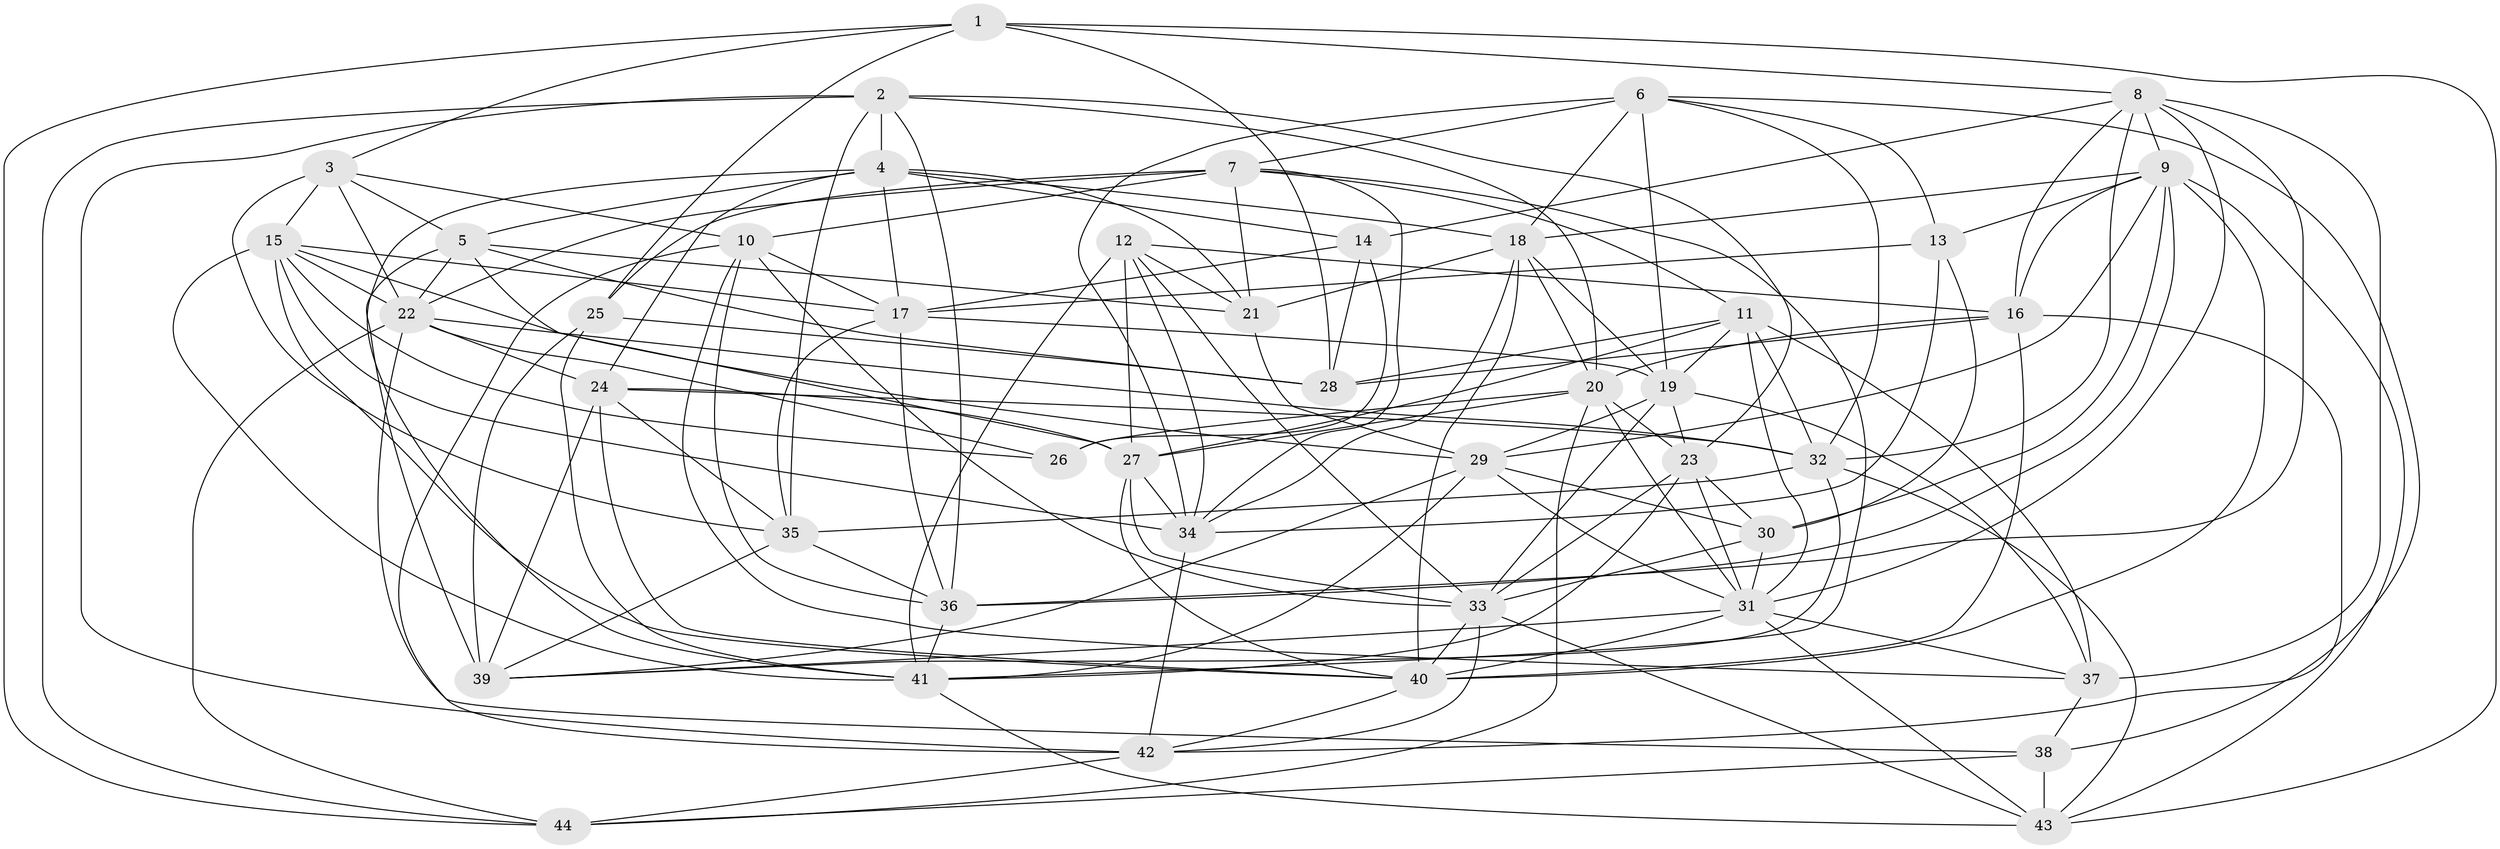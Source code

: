 // original degree distribution, {4: 1.0}
// Generated by graph-tools (version 1.1) at 2025/38/03/04/25 23:38:14]
// undirected, 44 vertices, 157 edges
graph export_dot {
  node [color=gray90,style=filled];
  1;
  2;
  3;
  4;
  5;
  6;
  7;
  8;
  9;
  10;
  11;
  12;
  13;
  14;
  15;
  16;
  17;
  18;
  19;
  20;
  21;
  22;
  23;
  24;
  25;
  26;
  27;
  28;
  29;
  30;
  31;
  32;
  33;
  34;
  35;
  36;
  37;
  38;
  39;
  40;
  41;
  42;
  43;
  44;
  1 -- 3 [weight=1.0];
  1 -- 8 [weight=1.0];
  1 -- 25 [weight=1.0];
  1 -- 28 [weight=1.0];
  1 -- 43 [weight=1.0];
  1 -- 44 [weight=1.0];
  2 -- 4 [weight=2.0];
  2 -- 20 [weight=1.0];
  2 -- 23 [weight=1.0];
  2 -- 35 [weight=1.0];
  2 -- 36 [weight=1.0];
  2 -- 42 [weight=1.0];
  2 -- 44 [weight=1.0];
  3 -- 5 [weight=1.0];
  3 -- 10 [weight=1.0];
  3 -- 15 [weight=1.0];
  3 -- 22 [weight=2.0];
  3 -- 35 [weight=2.0];
  4 -- 5 [weight=1.0];
  4 -- 14 [weight=1.0];
  4 -- 17 [weight=1.0];
  4 -- 18 [weight=1.0];
  4 -- 21 [weight=1.0];
  4 -- 24 [weight=2.0];
  4 -- 41 [weight=1.0];
  5 -- 21 [weight=1.0];
  5 -- 22 [weight=1.0];
  5 -- 27 [weight=2.0];
  5 -- 28 [weight=1.0];
  5 -- 39 [weight=1.0];
  6 -- 7 [weight=2.0];
  6 -- 13 [weight=1.0];
  6 -- 18 [weight=1.0];
  6 -- 19 [weight=1.0];
  6 -- 32 [weight=1.0];
  6 -- 34 [weight=1.0];
  6 -- 38 [weight=1.0];
  7 -- 10 [weight=2.0];
  7 -- 11 [weight=1.0];
  7 -- 21 [weight=1.0];
  7 -- 22 [weight=1.0];
  7 -- 25 [weight=1.0];
  7 -- 34 [weight=1.0];
  7 -- 41 [weight=1.0];
  8 -- 9 [weight=1.0];
  8 -- 14 [weight=1.0];
  8 -- 16 [weight=1.0];
  8 -- 31 [weight=1.0];
  8 -- 32 [weight=1.0];
  8 -- 36 [weight=1.0];
  8 -- 37 [weight=1.0];
  9 -- 13 [weight=1.0];
  9 -- 16 [weight=1.0];
  9 -- 18 [weight=1.0];
  9 -- 29 [weight=1.0];
  9 -- 30 [weight=1.0];
  9 -- 36 [weight=1.0];
  9 -- 40 [weight=2.0];
  9 -- 43 [weight=1.0];
  10 -- 17 [weight=1.0];
  10 -- 33 [weight=1.0];
  10 -- 36 [weight=2.0];
  10 -- 37 [weight=1.0];
  10 -- 42 [weight=2.0];
  11 -- 19 [weight=1.0];
  11 -- 27 [weight=1.0];
  11 -- 28 [weight=1.0];
  11 -- 31 [weight=1.0];
  11 -- 32 [weight=2.0];
  11 -- 37 [weight=1.0];
  12 -- 16 [weight=1.0];
  12 -- 21 [weight=1.0];
  12 -- 27 [weight=2.0];
  12 -- 33 [weight=1.0];
  12 -- 34 [weight=1.0];
  12 -- 41 [weight=2.0];
  13 -- 17 [weight=1.0];
  13 -- 30 [weight=2.0];
  13 -- 34 [weight=1.0];
  14 -- 17 [weight=1.0];
  14 -- 26 [weight=1.0];
  14 -- 28 [weight=2.0];
  15 -- 17 [weight=1.0];
  15 -- 22 [weight=1.0];
  15 -- 26 [weight=1.0];
  15 -- 29 [weight=1.0];
  15 -- 34 [weight=1.0];
  15 -- 40 [weight=1.0];
  15 -- 41 [weight=1.0];
  16 -- 20 [weight=1.0];
  16 -- 28 [weight=2.0];
  16 -- 40 [weight=1.0];
  16 -- 42 [weight=1.0];
  17 -- 19 [weight=1.0];
  17 -- 35 [weight=1.0];
  17 -- 36 [weight=1.0];
  18 -- 19 [weight=1.0];
  18 -- 20 [weight=1.0];
  18 -- 21 [weight=1.0];
  18 -- 34 [weight=1.0];
  18 -- 40 [weight=1.0];
  19 -- 23 [weight=1.0];
  19 -- 29 [weight=1.0];
  19 -- 33 [weight=1.0];
  19 -- 37 [weight=1.0];
  20 -- 23 [weight=1.0];
  20 -- 26 [weight=1.0];
  20 -- 27 [weight=1.0];
  20 -- 31 [weight=1.0];
  20 -- 44 [weight=1.0];
  21 -- 29 [weight=1.0];
  22 -- 24 [weight=1.0];
  22 -- 26 [weight=1.0];
  22 -- 32 [weight=1.0];
  22 -- 38 [weight=1.0];
  22 -- 44 [weight=1.0];
  23 -- 30 [weight=1.0];
  23 -- 31 [weight=1.0];
  23 -- 33 [weight=2.0];
  23 -- 41 [weight=1.0];
  24 -- 27 [weight=1.0];
  24 -- 32 [weight=2.0];
  24 -- 35 [weight=1.0];
  24 -- 39 [weight=2.0];
  24 -- 40 [weight=1.0];
  25 -- 28 [weight=1.0];
  25 -- 39 [weight=2.0];
  25 -- 41 [weight=1.0];
  27 -- 33 [weight=1.0];
  27 -- 34 [weight=1.0];
  27 -- 40 [weight=1.0];
  29 -- 30 [weight=2.0];
  29 -- 31 [weight=1.0];
  29 -- 39 [weight=2.0];
  29 -- 41 [weight=1.0];
  30 -- 31 [weight=1.0];
  30 -- 33 [weight=1.0];
  31 -- 37 [weight=1.0];
  31 -- 39 [weight=1.0];
  31 -- 40 [weight=1.0];
  31 -- 43 [weight=1.0];
  32 -- 35 [weight=1.0];
  32 -- 39 [weight=1.0];
  32 -- 43 [weight=1.0];
  33 -- 40 [weight=1.0];
  33 -- 42 [weight=1.0];
  33 -- 43 [weight=1.0];
  34 -- 42 [weight=1.0];
  35 -- 36 [weight=1.0];
  35 -- 39 [weight=1.0];
  36 -- 41 [weight=1.0];
  37 -- 38 [weight=1.0];
  38 -- 43 [weight=2.0];
  38 -- 44 [weight=1.0];
  40 -- 42 [weight=1.0];
  41 -- 43 [weight=1.0];
  42 -- 44 [weight=1.0];
}

